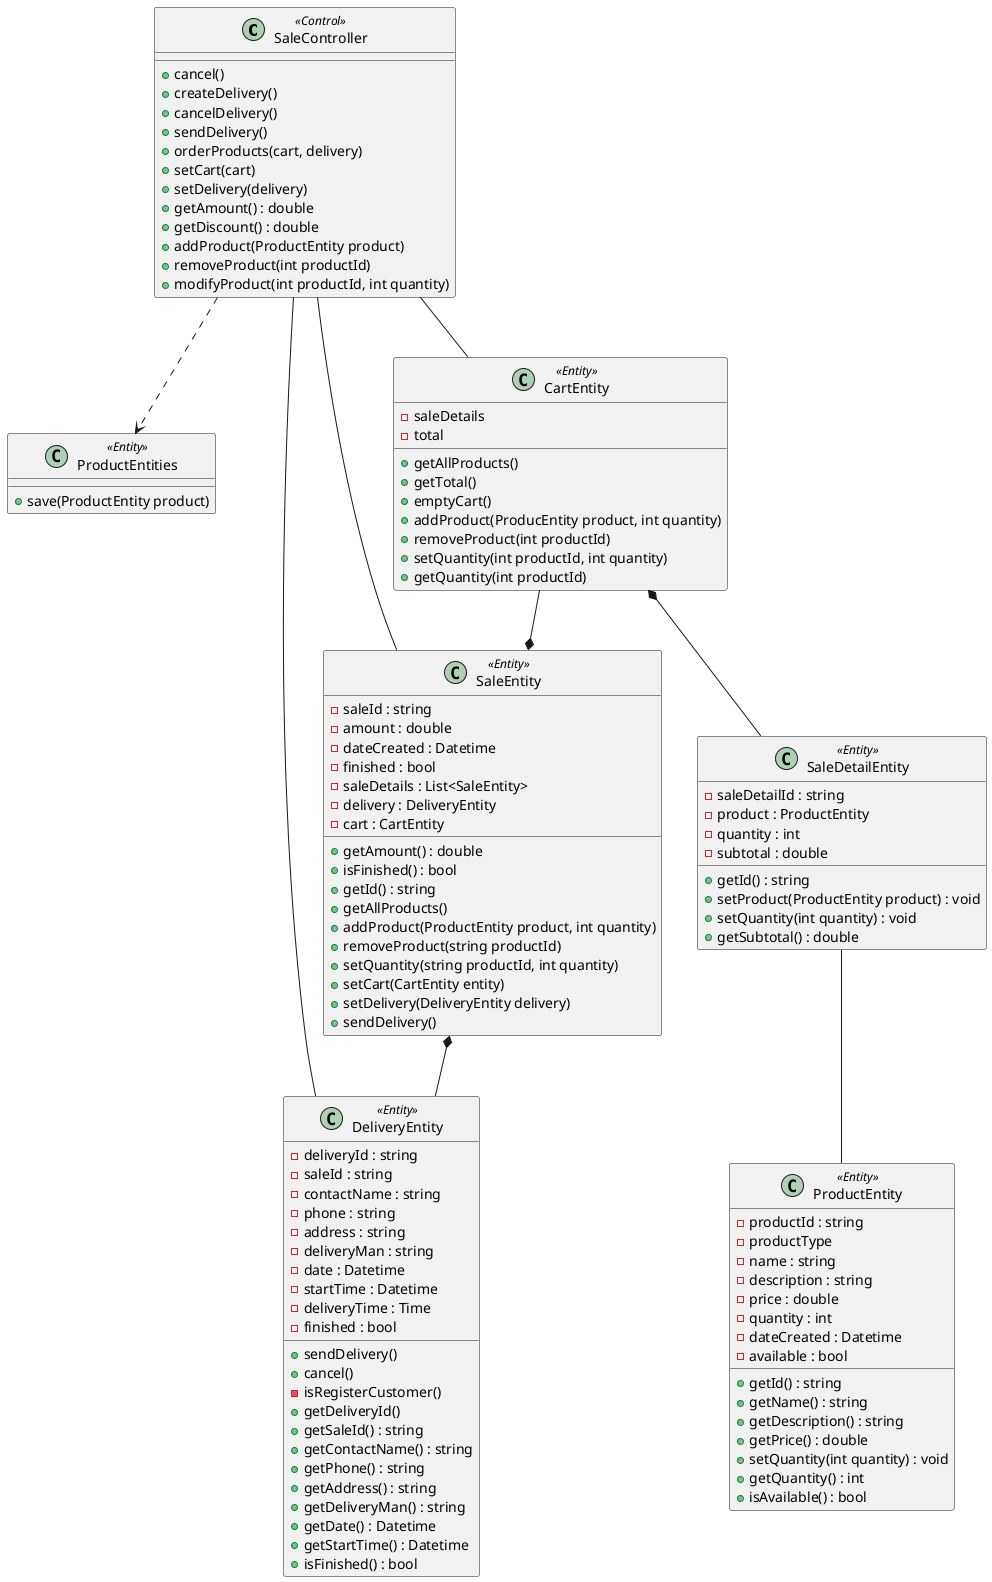 @startuml
skinparam BackgroundColor transparent

SaleController ..> ProductEntities
SaleController -- CartEntity
SaleController -- SaleEntity
SaleController -- DeliveryEntity
CartEntity --* SaleEntity
CartEntity *-- SaleDetailEntity
SaleEntity *-- DeliveryEntity
SaleDetailEntity -- ProductEntity

class SaleController <<Control>>
{
    +cancel()
    +createDelivery()
    +cancelDelivery()
    +sendDelivery()
    +orderProducts(cart, delivery)
    +setCart(cart)
    +setDelivery(delivery)
    +getAmount() : double
    +getDiscount() : double
    +addProduct(ProductEntity product)
    +removeProduct(int productId)
    +modifyProduct(int productId, int quantity)
}

class ProductEntities <<Entity>>
{
    +save(ProductEntity product)
}

class CartEntity <<Entity>>
{
    -saleDetails
    -total
    +getAllProducts()
    +getTotal()
    +emptyCart()
    +addProduct(ProducEntity product, int quantity)
    +removeProduct(int productId)
    +setQuantity(int productId, int quantity)
    +getQuantity(int productId)
}

class SaleDetailEntity <<Entity>>
{
    -saleDetailId : string
    -product : ProductEntity
    -quantity : int
    -subtotal : double
    +getId() : string
    +setProduct(ProductEntity product) : void
    +setQuantity(int quantity) : void
    +getSubtotal() : double
}

class ProductEntity <<Entity>>
{
    -productId : string
    -productType
    -name : string
    -description : string
    -price : double
    -quantity : int
    -dateCreated : Datetime
    -available : bool

    +getId() : string
    +getName() : string
    +getDescription() : string
    +getPrice() : double
    +setQuantity(int quantity) : void
    +getQuantity() : int
    +isAvailable() : bool
}

class SaleEntity <<Entity>>
{
    -saleId : string
    -amount : double
    -dateCreated : Datetime
    -finished : bool
    -saleDetails : List<SaleEntity>
    -delivery : DeliveryEntity
    -cart : CartEntity

    +getAmount() : double
    +isFinished() : bool
    +getId() : string
    +getAllProducts()
    +addProduct(ProductEntity product, int quantity)
    +removeProduct(string productId)
    +setQuantity(string productId, int quantity)
    +setCart(CartEntity entity)
    +setDelivery(DeliveryEntity delivery)
    +sendDelivery()
}

class DeliveryEntity <<Entity>>
{
    -deliveryId : string
    -saleId : string
    -contactName : string
    -phone : string
    -address : string
    -deliveryMan : string
    -date : Datetime
    -startTime : Datetime
    -deliveryTime : Time
    -finished : bool

    +sendDelivery()
    +cancel()
    -isRegisterCustomer()
    +getDeliveryId()
    +getSaleId() : string
    +getContactName() : string
    +getPhone() : string
    +getAddress() : string
    +getDeliveryMan() : string
    +getDate() : Datetime
    +getStartTime() : Datetime
    +isFinished() : bool
}

@enduml